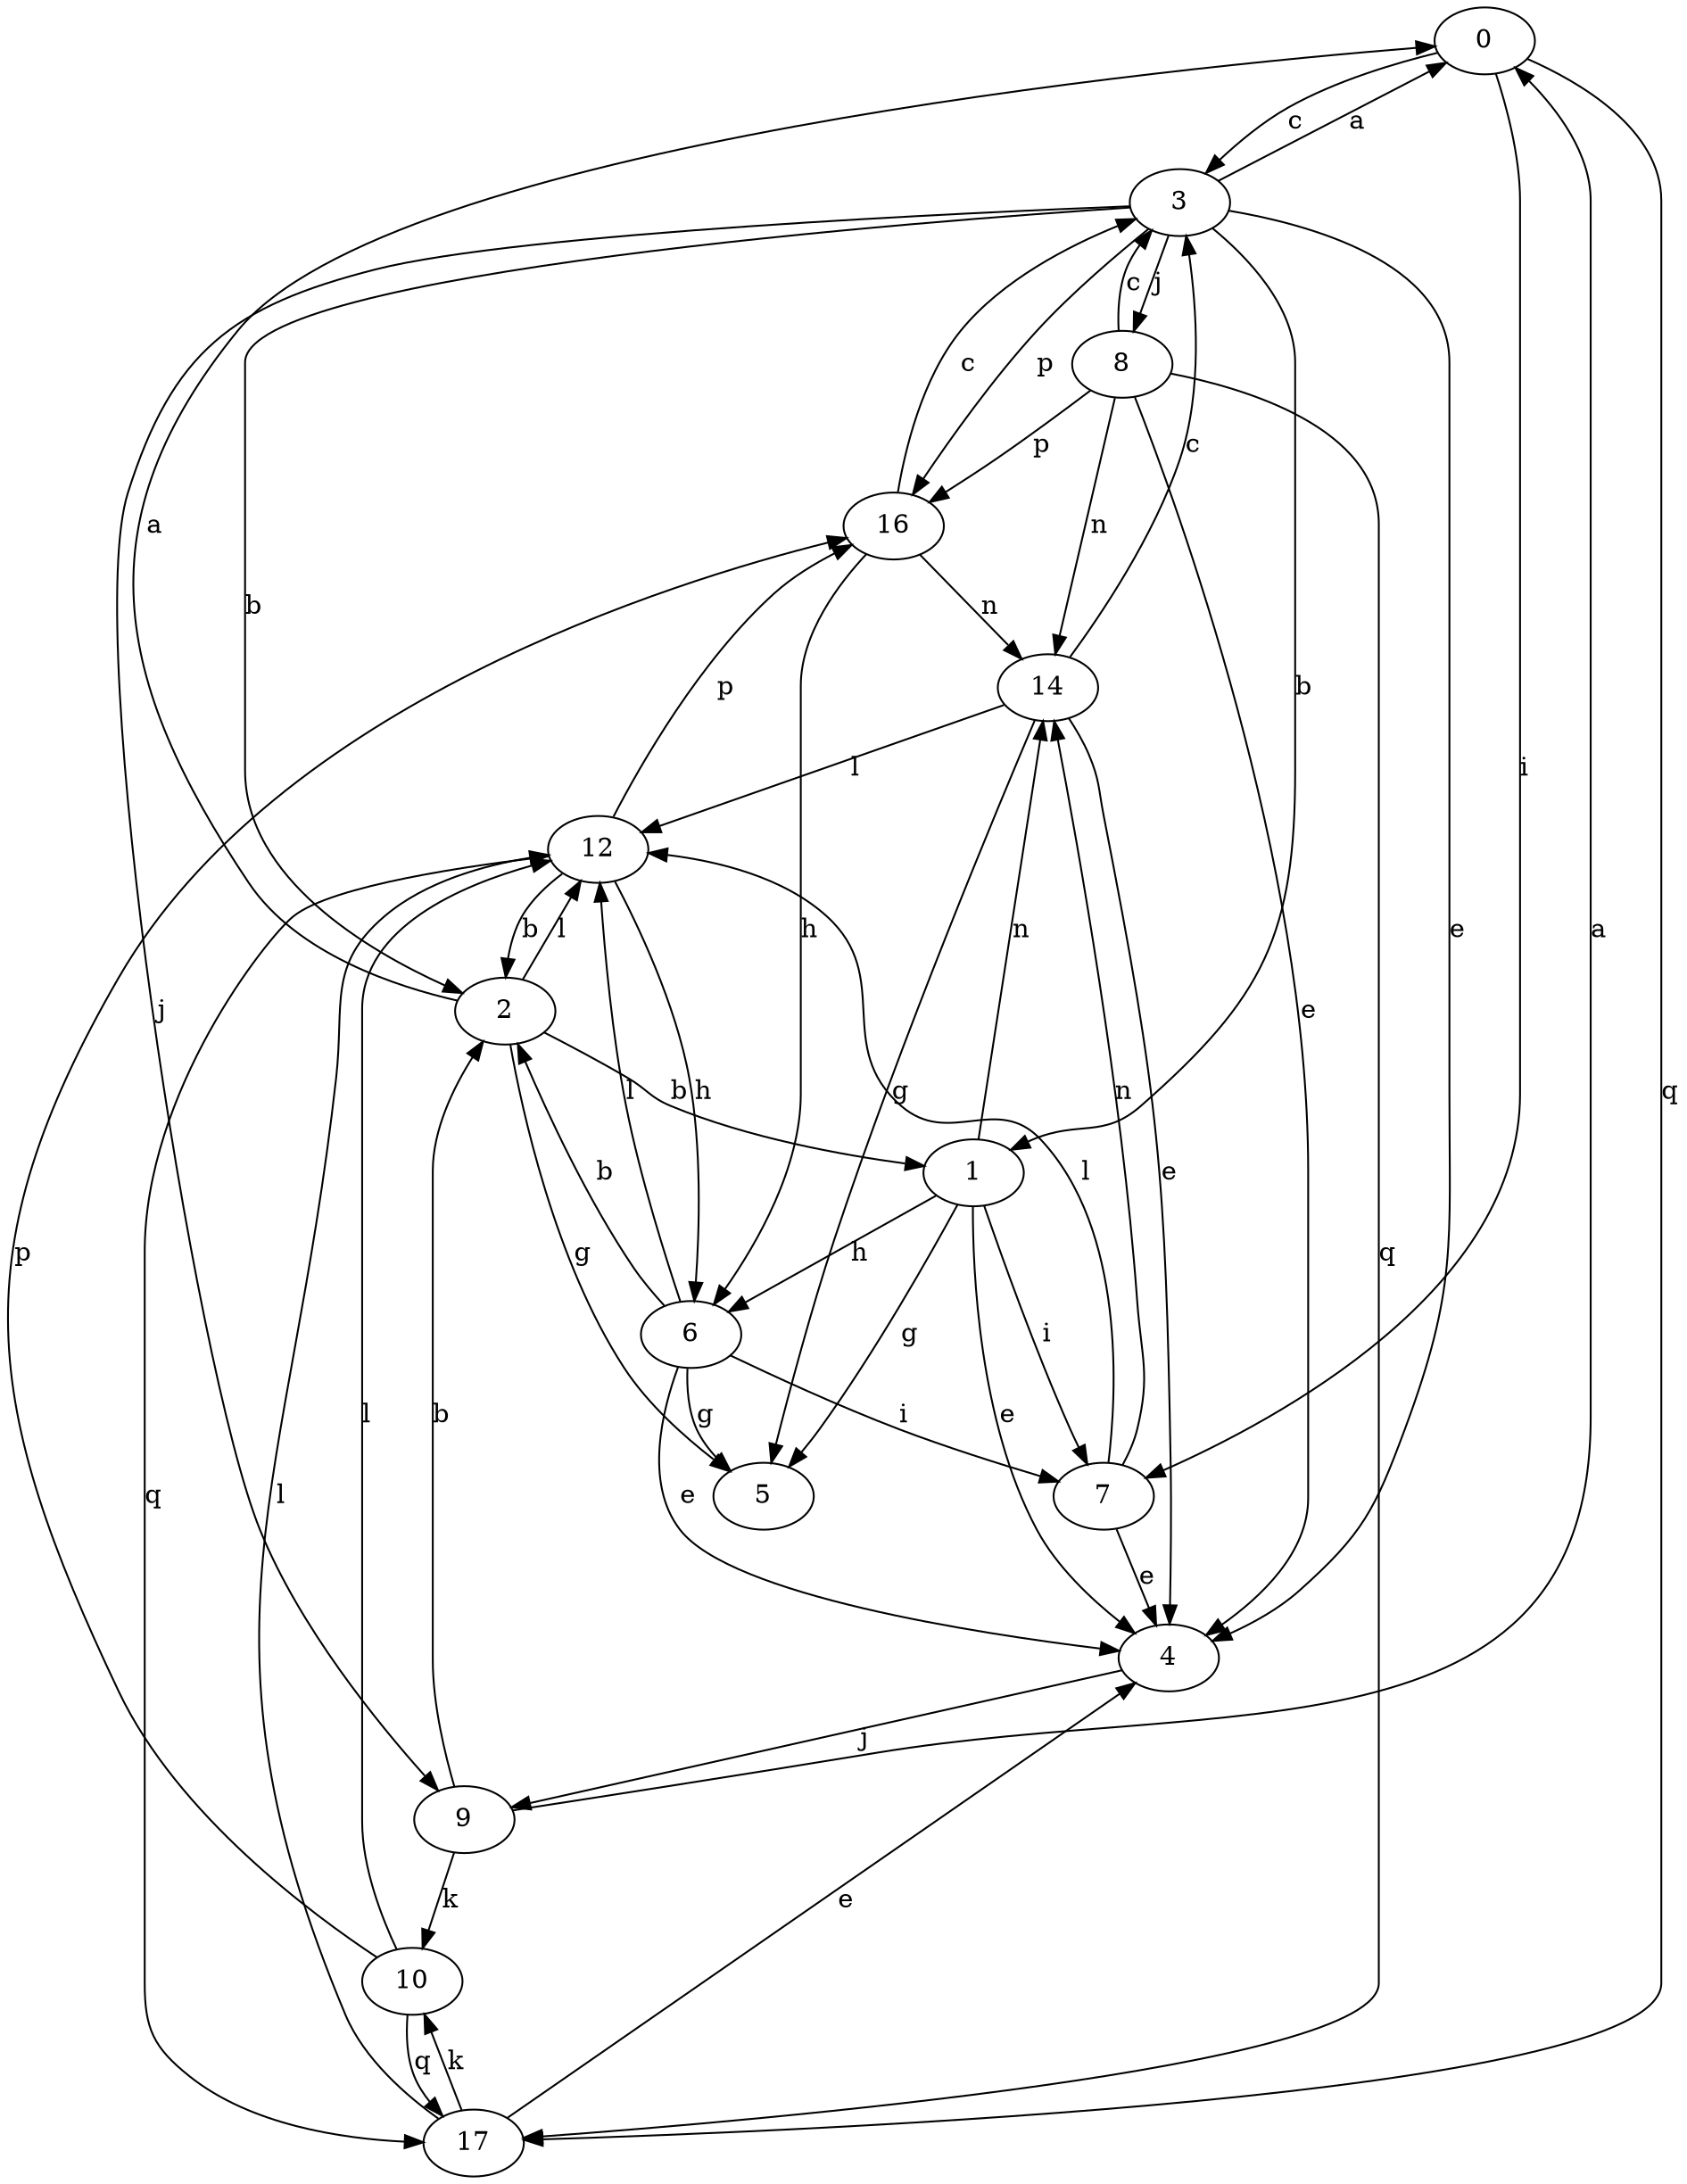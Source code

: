 strict digraph  {
0;
1;
2;
3;
4;
5;
6;
7;
8;
9;
10;
12;
14;
16;
17;
0 -> 3  [label=c];
0 -> 7  [label=i];
0 -> 17  [label=q];
1 -> 4  [label=e];
1 -> 5  [label=g];
1 -> 6  [label=h];
1 -> 7  [label=i];
1 -> 14  [label=n];
2 -> 0  [label=a];
2 -> 1  [label=b];
2 -> 5  [label=g];
2 -> 12  [label=l];
3 -> 0  [label=a];
3 -> 1  [label=b];
3 -> 2  [label=b];
3 -> 4  [label=e];
3 -> 8  [label=j];
3 -> 9  [label=j];
3 -> 16  [label=p];
4 -> 9  [label=j];
6 -> 2  [label=b];
6 -> 4  [label=e];
6 -> 5  [label=g];
6 -> 7  [label=i];
6 -> 12  [label=l];
7 -> 4  [label=e];
7 -> 12  [label=l];
7 -> 14  [label=n];
8 -> 3  [label=c];
8 -> 4  [label=e];
8 -> 14  [label=n];
8 -> 16  [label=p];
8 -> 17  [label=q];
9 -> 0  [label=a];
9 -> 2  [label=b];
9 -> 10  [label=k];
10 -> 12  [label=l];
10 -> 16  [label=p];
10 -> 17  [label=q];
12 -> 2  [label=b];
12 -> 6  [label=h];
12 -> 16  [label=p];
12 -> 17  [label=q];
14 -> 3  [label=c];
14 -> 4  [label=e];
14 -> 5  [label=g];
14 -> 12  [label=l];
16 -> 3  [label=c];
16 -> 6  [label=h];
16 -> 14  [label=n];
17 -> 4  [label=e];
17 -> 10  [label=k];
17 -> 12  [label=l];
}
